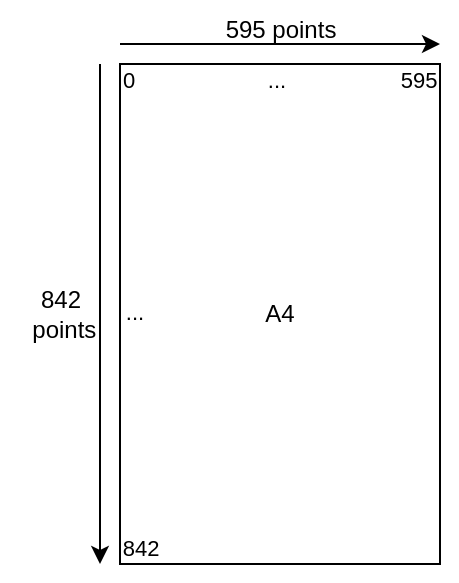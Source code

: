 <mxfile version="21.3.4" type="device">
  <diagram name="Page-1" id="-caaDq9DJJta44EIqoql">
    <mxGraphModel dx="582" dy="334" grid="1" gridSize="10" guides="1" tooltips="1" connect="1" arrows="1" fold="1" page="1" pageScale="1" pageWidth="827" pageHeight="1169" background="#ffffff" math="0" shadow="0">
      <root>
        <mxCell id="0" />
        <mxCell id="1" parent="0" />
        <mxCell id="Ncf1fSqWVg8s2Pi8U60Q-9" value="&lt;font color=&quot;#000000&quot;&gt;A4&lt;/font&gt;" style="rounded=0;whiteSpace=wrap;html=1;fillColor=#FFFFFF;strokeColor=#000000;" vertex="1" parent="1">
          <mxGeometry x="120" y="140" width="160" height="250" as="geometry" />
        </mxCell>
        <mxCell id="Ncf1fSqWVg8s2Pi8U60Q-11" value="&lt;font color=&quot;#000000&quot;&gt;595 points&lt;/font&gt;" style="text;html=1;align=center;verticalAlign=middle;resizable=0;points=[];autosize=1;" vertex="1" parent="1">
          <mxGeometry x="160" y="108" width="80" height="30" as="geometry" />
        </mxCell>
        <mxCell id="Ncf1fSqWVg8s2Pi8U60Q-19" value="0" style="edgeLabel;html=1;align=center;verticalAlign=middle;resizable=0;points=[];labelBackgroundColor=#FFFFFF;fontColor=#000000;" vertex="1" connectable="0" parent="1">
          <mxGeometry x="142" y="159" as="geometry">
            <mxPoint x="-18" y="-11" as="offset" />
          </mxGeometry>
        </mxCell>
        <mxCell id="Ncf1fSqWVg8s2Pi8U60Q-20" value="595" style="edgeLabel;html=1;align=center;verticalAlign=middle;resizable=0;points=[];labelBackgroundColor=#FFFFFF;fontColor=#000000;" vertex="1" connectable="0" parent="1">
          <mxGeometry x="287" y="159" as="geometry">
            <mxPoint x="-18" y="-11" as="offset" />
          </mxGeometry>
        </mxCell>
        <mxCell id="Ncf1fSqWVg8s2Pi8U60Q-21" value="842" style="edgeLabel;html=1;align=center;verticalAlign=middle;resizable=0;points=[];labelBackgroundColor=#FFFFFF;fontColor=#000000;" vertex="1" connectable="0" parent="1">
          <mxGeometry x="148" y="393" as="geometry">
            <mxPoint x="-18" y="-11" as="offset" />
          </mxGeometry>
        </mxCell>
        <mxCell id="Ncf1fSqWVg8s2Pi8U60Q-24" value="..." style="edgeLabel;html=1;align=center;verticalAlign=middle;resizable=0;points=[];labelBackgroundColor=#FFFFFF;fontColor=#000000;" vertex="1" connectable="0" parent="1">
          <mxGeometry x="216" y="159" as="geometry">
            <mxPoint x="-18" y="-11" as="offset" />
          </mxGeometry>
        </mxCell>
        <mxCell id="Ncf1fSqWVg8s2Pi8U60Q-26" value="..." style="edgeLabel;html=1;align=center;verticalAlign=middle;resizable=0;points=[];labelBackgroundColor=#FFFFFF;fontColor=#000000;" vertex="1" connectable="0" parent="1">
          <mxGeometry x="145" y="275" as="geometry">
            <mxPoint x="-18" y="-11" as="offset" />
          </mxGeometry>
        </mxCell>
        <mxCell id="Ncf1fSqWVg8s2Pi8U60Q-27" value="" style="endArrow=classic;html=1;rounded=0;strokeColor=#000000;" edge="1" parent="1">
          <mxGeometry width="50" height="50" relative="1" as="geometry">
            <mxPoint x="120" y="130" as="sourcePoint" />
            <mxPoint x="280" y="130" as="targetPoint" />
          </mxGeometry>
        </mxCell>
        <mxCell id="Ncf1fSqWVg8s2Pi8U60Q-28" value="" style="endArrow=classic;html=1;rounded=0;strokeColor=#000000;strokeWidth=1;" edge="1" parent="1">
          <mxGeometry width="50" height="50" relative="1" as="geometry">
            <mxPoint x="110" y="140" as="sourcePoint" />
            <mxPoint x="110" y="390" as="targetPoint" />
          </mxGeometry>
        </mxCell>
        <mxCell id="Ncf1fSqWVg8s2Pi8U60Q-30" value="&lt;font color=&quot;#000000&quot;&gt;842&lt;br&gt;&amp;nbsp;points&lt;/font&gt;" style="text;html=1;align=center;verticalAlign=middle;resizable=0;points=[];autosize=1;" vertex="1" parent="1">
          <mxGeometry x="60" y="245" width="60" height="40" as="geometry" />
        </mxCell>
      </root>
    </mxGraphModel>
  </diagram>
</mxfile>
